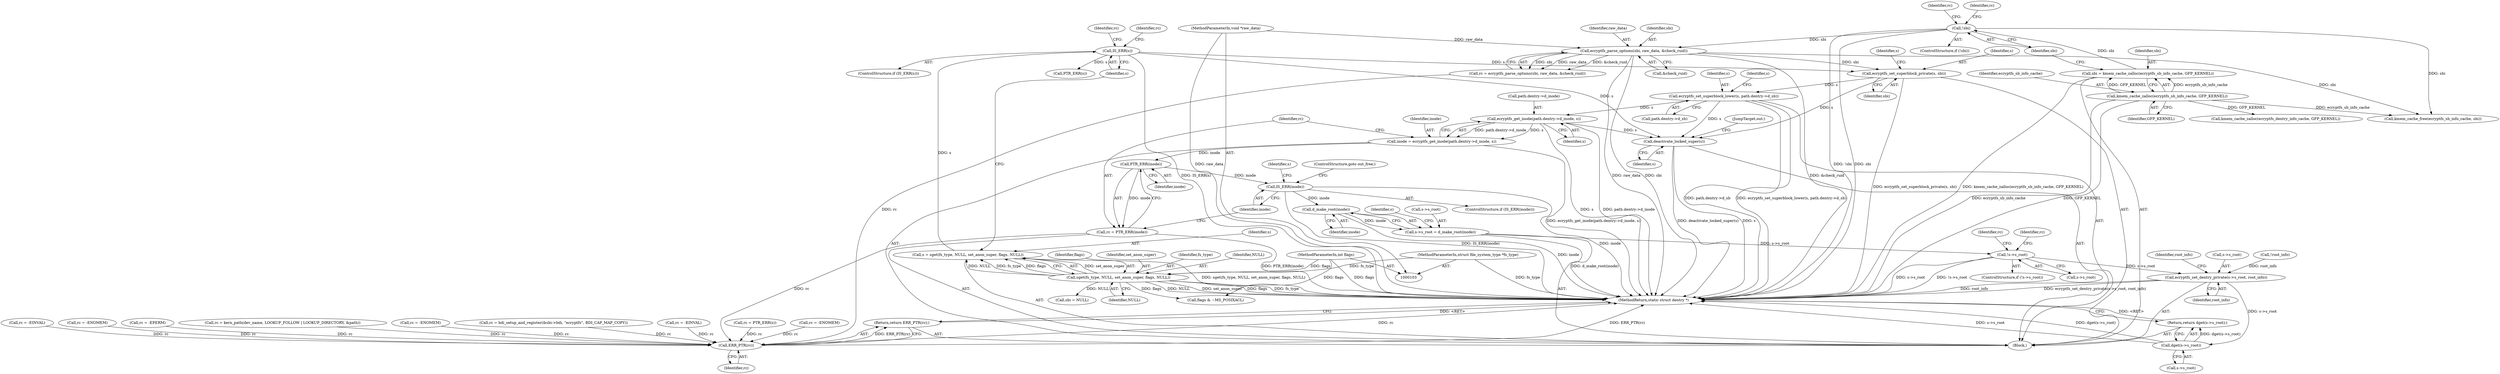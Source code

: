 digraph "0_linux_69c433ed2ecd2d3264efd7afec4439524b319121@API" {
"1000343" [label="(Call,ecryptfs_get_inode(path.dentry->d_inode, s))"];
"1000258" [label="(Call,ecryptfs_set_superblock_lower(s, path.dentry->d_sb))"];
"1000177" [label="(Call,ecryptfs_set_superblock_private(s, sbi))"];
"1000157" [label="(Call,IS_ERR(s))"];
"1000148" [label="(Call,s = sget(fs_type, NULL, set_anon_super, flags, NULL))"];
"1000150" [label="(Call,sget(fs_type, NULL, set_anon_super, flags, NULL))"];
"1000104" [label="(MethodParameterIn,struct file_system_type *fs_type)"];
"1000105" [label="(MethodParameterIn,int flags)"];
"1000136" [label="(Call,ecryptfs_parse_options(sbi, raw_data, &check_ruid))"];
"1000126" [label="(Call,!sbi)"];
"1000120" [label="(Call,sbi = kmem_cache_zalloc(ecryptfs_sb_info_cache, GFP_KERNEL))"];
"1000122" [label="(Call,kmem_cache_zalloc(ecryptfs_sb_info_cache, GFP_KERNEL))"];
"1000107" [label="(MethodParameterIn,void *raw_data)"];
"1000341" [label="(Call,inode = ecryptfs_get_inode(path.dentry->d_inode, s))"];
"1000352" [label="(Call,PTR_ERR(inode))"];
"1000350" [label="(Call,rc = PTR_ERR(inode))"];
"1000428" [label="(Call,ERR_PTR(rc))"];
"1000427" [label="(Return,return ERR_PTR(rc);)"];
"1000355" [label="(Call,IS_ERR(inode))"];
"1000362" [label="(Call,d_make_root(inode))"];
"1000358" [label="(Call,s->s_root = d_make_root(inode))"];
"1000365" [label="(Call,!s->s_root)"];
"1000388" [label="(Call,ecryptfs_set_dentry_private(s->s_root, root_info))"];
"1000404" [label="(Call,dget(s->s_root))"];
"1000403" [label="(Return,return dget(s->s_root);)"];
"1000413" [label="(Call,deactivate_locked_super(s))"];
"1000108" [label="(Block,)"];
"1000365" [label="(Call,!s->s_root)"];
"1000120" [label="(Call,sbi = kmem_cache_zalloc(ecryptfs_sb_info_cache, GFP_KERNEL))"];
"1000375" [label="(Call,rc = -ENOMEM)"];
"1000371" [label="(Identifier,rc)"];
"1000127" [label="(Identifier,sbi)"];
"1000362" [label="(Call,d_make_root(inode))"];
"1000363" [label="(Identifier,inode)"];
"1000376" [label="(Identifier,rc)"];
"1000137" [label="(Identifier,sbi)"];
"1000352" [label="(Call,PTR_ERR(inode))"];
"1000161" [label="(Identifier,rc)"];
"1000158" [label="(Identifier,s)"];
"1000360" [label="(Identifier,s)"];
"1000415" [label="(JumpTarget,out:)"];
"1000403" [label="(Return,return dget(s->s_root);)"];
"1000134" [label="(Call,rc = ecryptfs_parse_options(sbi, raw_data, &check_ruid))"];
"1000139" [label="(Call,&check_ruid)"];
"1000122" [label="(Call,kmem_cache_zalloc(ecryptfs_sb_info_cache, GFP_KERNEL))"];
"1000154" [label="(Identifier,flags)"];
"1000162" [label="(Call,PTR_ERR(s))"];
"1000104" [label="(MethodParameterIn,struct file_system_type *fs_type)"];
"1000153" [label="(Identifier,set_anon_super)"];
"1000188" [label="(Call,sbi = NULL)"];
"1000206" [label="(Call,rc = kern_path(dev_name, LOOKUP_FOLLOW | LOOKUP_DIRECTORY, &path))"];
"1000125" [label="(ControlStructure,if (!sbi))"];
"1000182" [label="(Identifier,s)"];
"1000359" [label="(Call,s->s_root)"];
"1000179" [label="(Identifier,sbi)"];
"1000405" [label="(Call,s->s_root)"];
"1000136" [label="(Call,ecryptfs_parse_options(sbi, raw_data, &check_ruid))"];
"1000356" [label="(Identifier,inode)"];
"1000354" [label="(ControlStructure,if (IS_ERR(inode)))"];
"1000413" [label="(Call,deactivate_locked_super(s))"];
"1000253" [label="(Call,rc = -EPERM)"];
"1000178" [label="(Identifier,s)"];
"1000428" [label="(Call,ERR_PTR(rc))"];
"1000150" [label="(Call,sget(fs_type, NULL, set_anon_super, flags, NULL))"];
"1000389" [label="(Call,s->s_root)"];
"1000370" [label="(Call,rc = -ENOMEM)"];
"1000349" [label="(Identifier,s)"];
"1000366" [label="(Call,s->s_root)"];
"1000165" [label="(Call,rc = bdi_setup_and_register(&sbi->bdi, \"ecryptfs\", BDI_CAP_MAP_COPY))"];
"1000259" [label="(Identifier,s)"];
"1000344" [label="(Call,path.dentry->d_inode)"];
"1000353" [label="(Identifier,inode)"];
"1000234" [label="(Call,rc = -EINVAL)"];
"1000351" [label="(Identifier,rc)"];
"1000357" [label="(ControlStructure,goto out_free;)"];
"1000160" [label="(Call,rc = PTR_ERR(s))"];
"1000430" [label="(MethodReturn,static struct dentry *)"];
"1000126" [label="(Call,!sbi)"];
"1000105" [label="(MethodParameterIn,int flags)"];
"1000130" [label="(Identifier,rc)"];
"1000385" [label="(Call,!root_info)"];
"1000395" [label="(Identifier,root_info)"];
"1000355" [label="(Call,IS_ERR(inode))"];
"1000392" [label="(Identifier,root_info)"];
"1000151" [label="(Identifier,fs_type)"];
"1000166" [label="(Identifier,rc)"];
"1000129" [label="(Call,rc = -ENOMEM)"];
"1000342" [label="(Identifier,inode)"];
"1000156" [label="(ControlStructure,if (IS_ERR(s)))"];
"1000107" [label="(MethodParameterIn,void *raw_data)"];
"1000364" [label="(ControlStructure,if (!s->s_root))"];
"1000177" [label="(Call,ecryptfs_set_superblock_private(s, sbi))"];
"1000155" [label="(Identifier,NULL)"];
"1000429" [label="(Identifier,rc)"];
"1000327" [label="(Call,rc = -EINVAL)"];
"1000343" [label="(Call,ecryptfs_get_inode(path.dentry->d_inode, s))"];
"1000138" [label="(Identifier,raw_data)"];
"1000267" [label="(Identifier,s)"];
"1000157" [label="(Call,IS_ERR(s))"];
"1000124" [label="(Identifier,GFP_KERNEL)"];
"1000258" [label="(Call,ecryptfs_set_superblock_lower(s, path.dentry->d_sb))"];
"1000135" [label="(Identifier,rc)"];
"1000123" [label="(Identifier,ecryptfs_sb_info_cache)"];
"1000424" [label="(Call,kmem_cache_free(ecryptfs_sb_info_cache, sbi))"];
"1000260" [label="(Call,path.dentry->d_sb)"];
"1000427" [label="(Return,return ERR_PTR(rc);)"];
"1000388" [label="(Call,ecryptfs_set_dentry_private(s->s_root, root_info))"];
"1000152" [label="(Identifier,NULL)"];
"1000269" [label="(Call,flags & ~MS_POSIXACL)"];
"1000367" [label="(Identifier,s)"];
"1000149" [label="(Identifier,s)"];
"1000350" [label="(Call,rc = PTR_ERR(inode))"];
"1000358" [label="(Call,s->s_root = d_make_root(inode))"];
"1000414" [label="(Identifier,s)"];
"1000341" [label="(Call,inode = ecryptfs_get_inode(path.dentry->d_inode, s))"];
"1000381" [label="(Call,kmem_cache_zalloc(ecryptfs_dentry_info_cache, GFP_KERNEL))"];
"1000404" [label="(Call,dget(s->s_root))"];
"1000148" [label="(Call,s = sget(fs_type, NULL, set_anon_super, flags, NULL))"];
"1000121" [label="(Identifier,sbi)"];
"1000343" -> "1000341"  [label="AST: "];
"1000343" -> "1000349"  [label="CFG: "];
"1000344" -> "1000343"  [label="AST: "];
"1000349" -> "1000343"  [label="AST: "];
"1000341" -> "1000343"  [label="CFG: "];
"1000343" -> "1000430"  [label="DDG: s"];
"1000343" -> "1000430"  [label="DDG: path.dentry->d_inode"];
"1000343" -> "1000341"  [label="DDG: path.dentry->d_inode"];
"1000343" -> "1000341"  [label="DDG: s"];
"1000258" -> "1000343"  [label="DDG: s"];
"1000343" -> "1000413"  [label="DDG: s"];
"1000258" -> "1000108"  [label="AST: "];
"1000258" -> "1000260"  [label="CFG: "];
"1000259" -> "1000258"  [label="AST: "];
"1000260" -> "1000258"  [label="AST: "];
"1000267" -> "1000258"  [label="CFG: "];
"1000258" -> "1000430"  [label="DDG: path.dentry->d_sb"];
"1000258" -> "1000430"  [label="DDG: ecryptfs_set_superblock_lower(s, path.dentry->d_sb)"];
"1000177" -> "1000258"  [label="DDG: s"];
"1000258" -> "1000413"  [label="DDG: s"];
"1000177" -> "1000108"  [label="AST: "];
"1000177" -> "1000179"  [label="CFG: "];
"1000178" -> "1000177"  [label="AST: "];
"1000179" -> "1000177"  [label="AST: "];
"1000182" -> "1000177"  [label="CFG: "];
"1000177" -> "1000430"  [label="DDG: ecryptfs_set_superblock_private(s, sbi)"];
"1000157" -> "1000177"  [label="DDG: s"];
"1000136" -> "1000177"  [label="DDG: sbi"];
"1000177" -> "1000413"  [label="DDG: s"];
"1000157" -> "1000156"  [label="AST: "];
"1000157" -> "1000158"  [label="CFG: "];
"1000158" -> "1000157"  [label="AST: "];
"1000161" -> "1000157"  [label="CFG: "];
"1000166" -> "1000157"  [label="CFG: "];
"1000157" -> "1000430"  [label="DDG: IS_ERR(s)"];
"1000148" -> "1000157"  [label="DDG: s"];
"1000157" -> "1000162"  [label="DDG: s"];
"1000157" -> "1000413"  [label="DDG: s"];
"1000148" -> "1000108"  [label="AST: "];
"1000148" -> "1000150"  [label="CFG: "];
"1000149" -> "1000148"  [label="AST: "];
"1000150" -> "1000148"  [label="AST: "];
"1000158" -> "1000148"  [label="CFG: "];
"1000148" -> "1000430"  [label="DDG: sget(fs_type, NULL, set_anon_super, flags, NULL)"];
"1000150" -> "1000148"  [label="DDG: set_anon_super"];
"1000150" -> "1000148"  [label="DDG: NULL"];
"1000150" -> "1000148"  [label="DDG: fs_type"];
"1000150" -> "1000148"  [label="DDG: flags"];
"1000150" -> "1000155"  [label="CFG: "];
"1000151" -> "1000150"  [label="AST: "];
"1000152" -> "1000150"  [label="AST: "];
"1000153" -> "1000150"  [label="AST: "];
"1000154" -> "1000150"  [label="AST: "];
"1000155" -> "1000150"  [label="AST: "];
"1000150" -> "1000430"  [label="DDG: fs_type"];
"1000150" -> "1000430"  [label="DDG: NULL"];
"1000150" -> "1000430"  [label="DDG: set_anon_super"];
"1000150" -> "1000430"  [label="DDG: flags"];
"1000104" -> "1000150"  [label="DDG: fs_type"];
"1000105" -> "1000150"  [label="DDG: flags"];
"1000150" -> "1000188"  [label="DDG: NULL"];
"1000150" -> "1000269"  [label="DDG: flags"];
"1000104" -> "1000103"  [label="AST: "];
"1000104" -> "1000430"  [label="DDG: fs_type"];
"1000105" -> "1000103"  [label="AST: "];
"1000105" -> "1000430"  [label="DDG: flags"];
"1000105" -> "1000269"  [label="DDG: flags"];
"1000136" -> "1000134"  [label="AST: "];
"1000136" -> "1000139"  [label="CFG: "];
"1000137" -> "1000136"  [label="AST: "];
"1000138" -> "1000136"  [label="AST: "];
"1000139" -> "1000136"  [label="AST: "];
"1000134" -> "1000136"  [label="CFG: "];
"1000136" -> "1000430"  [label="DDG: &check_ruid"];
"1000136" -> "1000430"  [label="DDG: raw_data"];
"1000136" -> "1000430"  [label="DDG: sbi"];
"1000136" -> "1000134"  [label="DDG: sbi"];
"1000136" -> "1000134"  [label="DDG: raw_data"];
"1000136" -> "1000134"  [label="DDG: &check_ruid"];
"1000126" -> "1000136"  [label="DDG: sbi"];
"1000107" -> "1000136"  [label="DDG: raw_data"];
"1000136" -> "1000424"  [label="DDG: sbi"];
"1000126" -> "1000125"  [label="AST: "];
"1000126" -> "1000127"  [label="CFG: "];
"1000127" -> "1000126"  [label="AST: "];
"1000130" -> "1000126"  [label="CFG: "];
"1000135" -> "1000126"  [label="CFG: "];
"1000126" -> "1000430"  [label="DDG: !sbi"];
"1000126" -> "1000430"  [label="DDG: sbi"];
"1000120" -> "1000126"  [label="DDG: sbi"];
"1000126" -> "1000424"  [label="DDG: sbi"];
"1000120" -> "1000108"  [label="AST: "];
"1000120" -> "1000122"  [label="CFG: "];
"1000121" -> "1000120"  [label="AST: "];
"1000122" -> "1000120"  [label="AST: "];
"1000127" -> "1000120"  [label="CFG: "];
"1000120" -> "1000430"  [label="DDG: kmem_cache_zalloc(ecryptfs_sb_info_cache, GFP_KERNEL)"];
"1000122" -> "1000120"  [label="DDG: ecryptfs_sb_info_cache"];
"1000122" -> "1000120"  [label="DDG: GFP_KERNEL"];
"1000122" -> "1000124"  [label="CFG: "];
"1000123" -> "1000122"  [label="AST: "];
"1000124" -> "1000122"  [label="AST: "];
"1000122" -> "1000430"  [label="DDG: ecryptfs_sb_info_cache"];
"1000122" -> "1000430"  [label="DDG: GFP_KERNEL"];
"1000122" -> "1000381"  [label="DDG: GFP_KERNEL"];
"1000122" -> "1000424"  [label="DDG: ecryptfs_sb_info_cache"];
"1000107" -> "1000103"  [label="AST: "];
"1000107" -> "1000430"  [label="DDG: raw_data"];
"1000341" -> "1000108"  [label="AST: "];
"1000342" -> "1000341"  [label="AST: "];
"1000351" -> "1000341"  [label="CFG: "];
"1000341" -> "1000430"  [label="DDG: ecryptfs_get_inode(path.dentry->d_inode, s)"];
"1000341" -> "1000352"  [label="DDG: inode"];
"1000352" -> "1000350"  [label="AST: "];
"1000352" -> "1000353"  [label="CFG: "];
"1000353" -> "1000352"  [label="AST: "];
"1000350" -> "1000352"  [label="CFG: "];
"1000352" -> "1000350"  [label="DDG: inode"];
"1000352" -> "1000355"  [label="DDG: inode"];
"1000350" -> "1000108"  [label="AST: "];
"1000351" -> "1000350"  [label="AST: "];
"1000356" -> "1000350"  [label="CFG: "];
"1000350" -> "1000430"  [label="DDG: PTR_ERR(inode)"];
"1000350" -> "1000428"  [label="DDG: rc"];
"1000428" -> "1000427"  [label="AST: "];
"1000428" -> "1000429"  [label="CFG: "];
"1000429" -> "1000428"  [label="AST: "];
"1000427" -> "1000428"  [label="CFG: "];
"1000428" -> "1000430"  [label="DDG: ERR_PTR(rc)"];
"1000428" -> "1000430"  [label="DDG: rc"];
"1000428" -> "1000427"  [label="DDG: ERR_PTR(rc)"];
"1000129" -> "1000428"  [label="DDG: rc"];
"1000375" -> "1000428"  [label="DDG: rc"];
"1000234" -> "1000428"  [label="DDG: rc"];
"1000253" -> "1000428"  [label="DDG: rc"];
"1000165" -> "1000428"  [label="DDG: rc"];
"1000327" -> "1000428"  [label="DDG: rc"];
"1000206" -> "1000428"  [label="DDG: rc"];
"1000134" -> "1000428"  [label="DDG: rc"];
"1000160" -> "1000428"  [label="DDG: rc"];
"1000370" -> "1000428"  [label="DDG: rc"];
"1000427" -> "1000108"  [label="AST: "];
"1000430" -> "1000427"  [label="CFG: "];
"1000427" -> "1000430"  [label="DDG: <RET>"];
"1000355" -> "1000354"  [label="AST: "];
"1000355" -> "1000356"  [label="CFG: "];
"1000356" -> "1000355"  [label="AST: "];
"1000357" -> "1000355"  [label="CFG: "];
"1000360" -> "1000355"  [label="CFG: "];
"1000355" -> "1000430"  [label="DDG: inode"];
"1000355" -> "1000430"  [label="DDG: IS_ERR(inode)"];
"1000355" -> "1000362"  [label="DDG: inode"];
"1000362" -> "1000358"  [label="AST: "];
"1000362" -> "1000363"  [label="CFG: "];
"1000363" -> "1000362"  [label="AST: "];
"1000358" -> "1000362"  [label="CFG: "];
"1000362" -> "1000430"  [label="DDG: inode"];
"1000362" -> "1000358"  [label="DDG: inode"];
"1000358" -> "1000108"  [label="AST: "];
"1000359" -> "1000358"  [label="AST: "];
"1000367" -> "1000358"  [label="CFG: "];
"1000358" -> "1000430"  [label="DDG: d_make_root(inode)"];
"1000358" -> "1000365"  [label="DDG: s->s_root"];
"1000365" -> "1000364"  [label="AST: "];
"1000365" -> "1000366"  [label="CFG: "];
"1000366" -> "1000365"  [label="AST: "];
"1000371" -> "1000365"  [label="CFG: "];
"1000376" -> "1000365"  [label="CFG: "];
"1000365" -> "1000430"  [label="DDG: !s->s_root"];
"1000365" -> "1000430"  [label="DDG: s->s_root"];
"1000365" -> "1000388"  [label="DDG: s->s_root"];
"1000388" -> "1000108"  [label="AST: "];
"1000388" -> "1000392"  [label="CFG: "];
"1000389" -> "1000388"  [label="AST: "];
"1000392" -> "1000388"  [label="AST: "];
"1000395" -> "1000388"  [label="CFG: "];
"1000388" -> "1000430"  [label="DDG: root_info"];
"1000388" -> "1000430"  [label="DDG: ecryptfs_set_dentry_private(s->s_root, root_info)"];
"1000385" -> "1000388"  [label="DDG: root_info"];
"1000388" -> "1000404"  [label="DDG: s->s_root"];
"1000404" -> "1000403"  [label="AST: "];
"1000404" -> "1000405"  [label="CFG: "];
"1000405" -> "1000404"  [label="AST: "];
"1000403" -> "1000404"  [label="CFG: "];
"1000404" -> "1000430"  [label="DDG: s->s_root"];
"1000404" -> "1000430"  [label="DDG: dget(s->s_root)"];
"1000404" -> "1000403"  [label="DDG: dget(s->s_root)"];
"1000403" -> "1000108"  [label="AST: "];
"1000430" -> "1000403"  [label="CFG: "];
"1000403" -> "1000430"  [label="DDG: <RET>"];
"1000413" -> "1000108"  [label="AST: "];
"1000413" -> "1000414"  [label="CFG: "];
"1000414" -> "1000413"  [label="AST: "];
"1000415" -> "1000413"  [label="CFG: "];
"1000413" -> "1000430"  [label="DDG: s"];
"1000413" -> "1000430"  [label="DDG: deactivate_locked_super(s)"];
}
